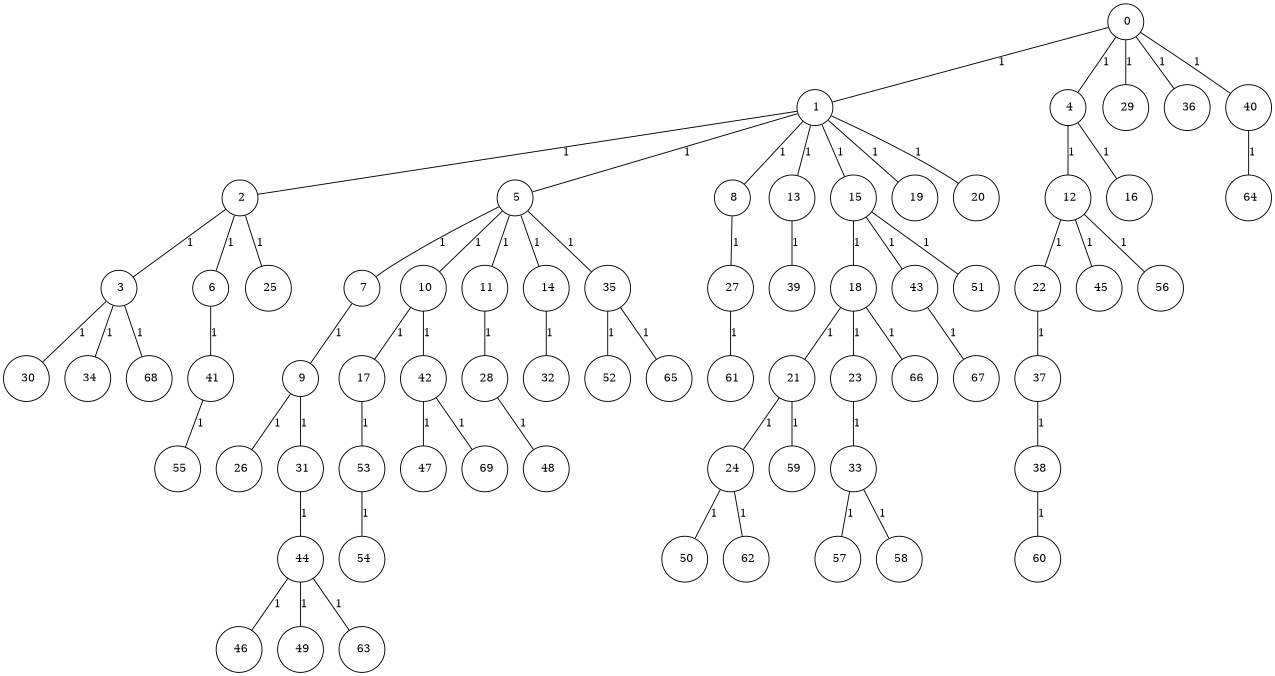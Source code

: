 graph G {
size="8.5,11;"
ratio = "expand;"
fixedsize="true;"
overlap="scale;"
node[shape=circle,width=.12,hight=.12,fontsize=12]
edge[fontsize=12]

0[label=" 0" color=black, pos="1.5546979,2.6073058!"];
1[label=" 1" color=black, pos="0.9108776,2.0031415!"];
2[label=" 2" color=black, pos="0.41814178,1.8055077!"];
3[label=" 3" color=black, pos="0.79149243,0.94562867!"];
4[label=" 4" color=black, pos="0.27108241,0.9596004!"];
5[label=" 5" color=black, pos="1.1038437,1.6118987!"];
6[label=" 6" color=black, pos="0.12078617,1.2916035!"];
7[label=" 7" color=black, pos="1.2958916,2.9328946!"];
8[label=" 8" color=black, pos="1.7226194,0.38728119!"];
9[label=" 9" color=black, pos="1.8654003,2.678198!"];
10[label=" 10" color=black, pos="0.72839107,0.96056462!"];
11[label=" 11" color=black, pos="2.7622682,2.1002136!"];
12[label=" 12" color=black, pos="2.4636947,1.3486631!"];
13[label=" 13" color=black, pos="2.6682028,2.7059874!"];
14[label=" 14" color=black, pos="2.4390696,1.7818767!"];
15[label=" 15" color=black, pos="2.3931263,1.5855508!"];
16[label=" 16" color=black, pos="1.2549717,1.7492426!"];
17[label=" 17" color=black, pos="0.36325466,0.40391407!"];
18[label=" 18" color=black, pos="2.9111463,1.6115292!"];
19[label=" 19" color=black, pos="1.270672,2.7067652!"];
20[label=" 20" color=black, pos="1.7715568,2.3019051!"];
21[label=" 21" color=black, pos="1.0159901,1.2287486!"];
22[label=" 22" color=black, pos="0.0054833414,0.19002099!"];
23[label=" 23" color=black, pos="1.7253966,1.5143553!"];
24[label=" 24" color=black, pos="2.7484038,2.1007403!"];
25[label=" 25" color=black, pos="1.6910385,0.20330422!"];
26[label=" 26" color=black, pos="2.869133,0.2755994!"];
27[label=" 27" color=black, pos="0.52657627,0.87417174!"];
28[label=" 28" color=black, pos="2.0377928,0.73789274!"];
29[label=" 29" color=black, pos="2.1839694,0.50884267!"];
30[label=" 30" color=black, pos="1.9772667,0.58806232!"];
31[label=" 31" color=black, pos="0.47443548,2.6830316!"];
32[label=" 32" color=black, pos="0.3660155,2.3344978!"];
33[label=" 33" color=black, pos="1.2884263,1.6592389!"];
34[label=" 34" color=black, pos="2.3526354,0.29736437!"];
35[label=" 35" color=black, pos="0.91720287,2.1773448!"];
36[label=" 36" color=black, pos="1.347613,0.0087786648!"];
37[label=" 37" color=black, pos="1.8818789,2.721035!"];
38[label=" 38" color=black, pos="2.216485,0.56180899!"];
39[label=" 39" color=black, pos="0.41151494,2.9137598!"];
40[label=" 40" color=black, pos="0.028612573,2.8345845!"];
41[label=" 41" color=black, pos="2.7860596,1.4745982!"];
42[label=" 42" color=black, pos="2.4286617,0.017906732!"];
43[label=" 43" color=black, pos="1.9434987,0.30086032!"];
44[label=" 44" color=black, pos="0.11048911,2.822694!"];
45[label=" 45" color=black, pos="2.8272603,2.8515137!"];
46[label=" 46" color=black, pos="0.85282637,1.7346658!"];
47[label=" 47" color=black, pos="0.65816334,2.0418717!"];
48[label=" 48" color=black, pos="0.89668317,0.0038147797!"];
49[label=" 49" color=black, pos="0.37027962,2.8214377!"];
50[label=" 50" color=black, pos="1.2503756,1.1448059!"];
51[label=" 51" color=black, pos="0.034596028,1.4849859!"];
52[label=" 52" color=black, pos="2.7553052,2.1374532!"];
53[label=" 53" color=black, pos="0.8514089,0.62631088!"];
54[label=" 54" color=black, pos="1.4022896,0.96857658!"];
55[label=" 55" color=black, pos="1.0094023,0.74722886!"];
56[label=" 56" color=black, pos="2.8869045,2.5888282!"];
57[label=" 57" color=black, pos="1.2294566,0.056125505!"];
58[label=" 58" color=black, pos="2.2496104,1.6737065!"];
59[label=" 59" color=black, pos="0.64659769,0.42929158!"];
60[label=" 60" color=black, pos="1.4663722,2.9844685!"];
61[label=" 61" color=black, pos="1.5557117,1.0220164!"];
62[label=" 62" color=black, pos="0.97175605,0.018454257!"];
63[label=" 63" color=black, pos="2.0010413,1.8872438!"];
64[label=" 64" color=black, pos="1.5167268,2.14513!"];
65[label=" 65" color=black, pos="1.8863379,0.22601559!"];
66[label=" 66" color=black, pos="2.402187,1.4201548!"];
67[label=" 67" color=black, pos="2.0584144,0.45068757!"];
68[label=" 68" color=black, pos="2.4161912,1.8425678!"];
69[label=" 69" color=black, pos="1.0459354,2.9299042!"];
0--1[label="1"]
0--4[label="1"]
0--29[label="1"]
0--36[label="1"]
0--40[label="1"]
1--2[label="1"]
1--5[label="1"]
1--8[label="1"]
1--13[label="1"]
1--15[label="1"]
1--19[label="1"]
1--20[label="1"]
2--3[label="1"]
2--6[label="1"]
2--25[label="1"]
3--30[label="1"]
3--34[label="1"]
3--68[label="1"]
4--12[label="1"]
4--16[label="1"]
5--7[label="1"]
5--10[label="1"]
5--11[label="1"]
5--14[label="1"]
5--35[label="1"]
6--41[label="1"]
7--9[label="1"]
8--27[label="1"]
9--26[label="1"]
9--31[label="1"]
10--17[label="1"]
10--42[label="1"]
11--28[label="1"]
12--22[label="1"]
12--45[label="1"]
12--56[label="1"]
13--39[label="1"]
14--32[label="1"]
15--18[label="1"]
15--43[label="1"]
15--51[label="1"]
17--53[label="1"]
18--21[label="1"]
18--23[label="1"]
18--66[label="1"]
21--24[label="1"]
21--59[label="1"]
22--37[label="1"]
23--33[label="1"]
24--50[label="1"]
24--62[label="1"]
27--61[label="1"]
28--48[label="1"]
31--44[label="1"]
33--57[label="1"]
33--58[label="1"]
35--52[label="1"]
35--65[label="1"]
37--38[label="1"]
38--60[label="1"]
40--64[label="1"]
41--55[label="1"]
42--47[label="1"]
42--69[label="1"]
43--67[label="1"]
44--46[label="1"]
44--49[label="1"]
44--63[label="1"]
53--54[label="1"]

}
